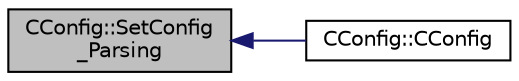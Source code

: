 digraph "CConfig::SetConfig_Parsing"
{
  edge [fontname="Helvetica",fontsize="10",labelfontname="Helvetica",labelfontsize="10"];
  node [fontname="Helvetica",fontsize="10",shape=record];
  rankdir="LR";
  Node14316 [label="CConfig::SetConfig\l_Parsing",height=0.2,width=0.4,color="black", fillcolor="grey75", style="filled", fontcolor="black"];
  Node14316 -> Node14317 [dir="back",color="midnightblue",fontsize="10",style="solid",fontname="Helvetica"];
  Node14317 [label="CConfig::CConfig",height=0.2,width=0.4,color="black", fillcolor="white", style="filled",URL="$class_c_config.html#a3298c6c9512a61554a459c5988b9e97a",tooltip="Constructor of the class which reads the input file. "];
}
